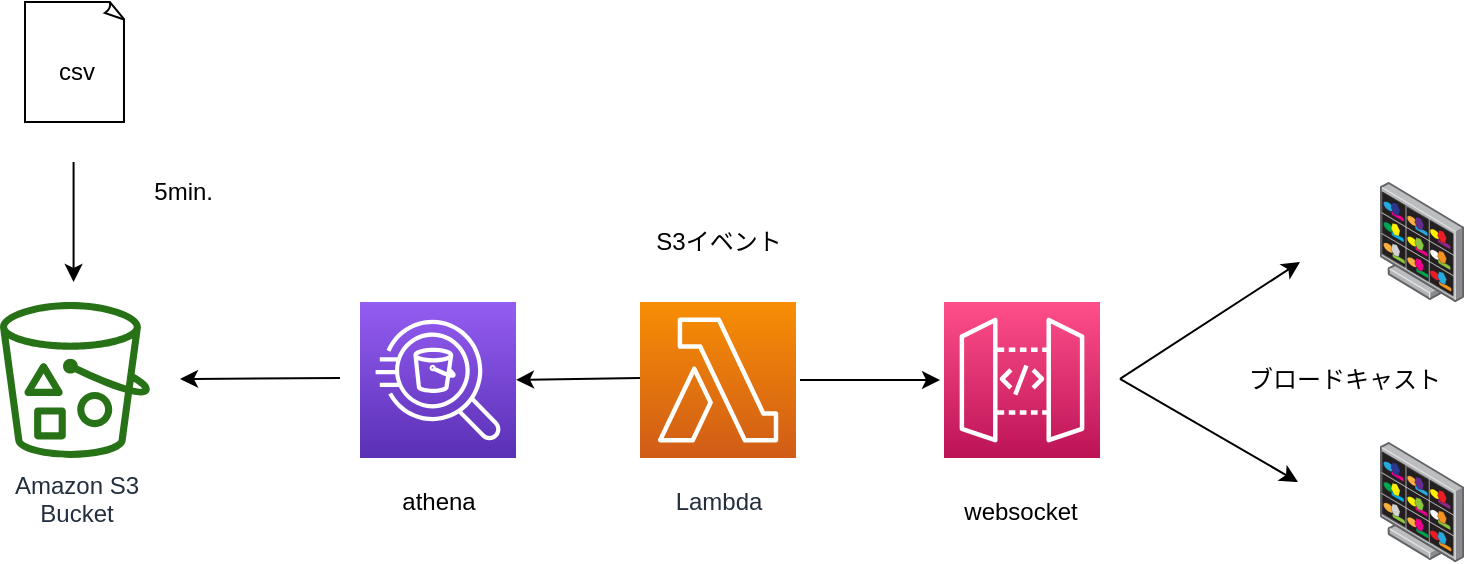 <mxfile version="21.5.0" type="github">
  <diagram id="Ht1M8jgEwFfnCIfOTk4-" name="Page-1">
    <mxGraphModel dx="1012" dy="2435" grid="1" gridSize="10" guides="1" tooltips="1" connect="1" arrows="1" fold="1" page="1" pageScale="1" pageWidth="1169" pageHeight="827" math="0" shadow="0">
      <root>
        <mxCell id="0" />
        <mxCell id="1" parent="0" />
        <mxCell id="UEzPUAAOIrF-is8g5C7q-158" value="Amazon S3&lt;br&gt;Bucket&lt;br&gt;" style="outlineConnect=0;fontColor=#232F3E;gradientColor=none;fillColor=#277116;strokeColor=none;dashed=0;verticalLabelPosition=bottom;verticalAlign=top;align=center;html=1;fontSize=12;fontStyle=0;aspect=fixed;pointerEvents=1;shape=mxgraph.aws4.bucket_with_objects;labelBackgroundColor=#ffffff;" parent="1" vertex="1">
          <mxGeometry x="200" y="-1400" width="75" height="78" as="geometry" />
        </mxCell>
        <mxCell id="jYt_QzySd-E0bAOZYsy2-1" value="Lambda" style="outlineConnect=0;fontColor=#232F3E;gradientColor=#F78E04;gradientDirection=north;fillColor=#D05C17;strokeColor=#ffffff;dashed=0;verticalLabelPosition=bottom;verticalAlign=top;align=center;html=1;fontSize=12;fontStyle=0;aspect=fixed;shape=mxgraph.aws4.resourceIcon;resIcon=mxgraph.aws4.lambda;labelBackgroundColor=#ffffff;spacingTop=8;" vertex="1" parent="1">
          <mxGeometry x="520" y="-1400" width="78" height="78" as="geometry" />
        </mxCell>
        <mxCell id="jYt_QzySd-E0bAOZYsy2-2" value="" style="sketch=0;points=[[0,0,0],[0.25,0,0],[0.5,0,0],[0.75,0,0],[1,0,0],[0,1,0],[0.25,1,0],[0.5,1,0],[0.75,1,0],[1,1,0],[0,0.25,0],[0,0.5,0],[0,0.75,0],[1,0.25,0],[1,0.5,0],[1,0.75,0]];outlineConnect=0;fontColor=#232F3E;gradientColor=#FF4F8B;gradientDirection=north;fillColor=#BC1356;strokeColor=#ffffff;dashed=0;verticalLabelPosition=bottom;verticalAlign=top;align=center;html=1;fontSize=12;fontStyle=0;aspect=fixed;shape=mxgraph.aws4.resourceIcon;resIcon=mxgraph.aws4.api_gateway;" vertex="1" parent="1">
          <mxGeometry x="672" y="-1400" width="78" height="78" as="geometry" />
        </mxCell>
        <mxCell id="jYt_QzySd-E0bAOZYsy2-3" value="" style="whiteSpace=wrap;html=1;shape=mxgraph.basic.document" vertex="1" parent="1">
          <mxGeometry x="212.5" y="-1550" width="50" height="60" as="geometry" />
        </mxCell>
        <mxCell id="jYt_QzySd-E0bAOZYsy2-4" value="" style="endArrow=classic;html=1;rounded=0;" edge="1" parent="1">
          <mxGeometry width="50" height="50" relative="1" as="geometry">
            <mxPoint x="236.79" y="-1470" as="sourcePoint" />
            <mxPoint x="236.79" y="-1410" as="targetPoint" />
          </mxGeometry>
        </mxCell>
        <mxCell id="jYt_QzySd-E0bAOZYsy2-5" value="websocket" style="text;html=1;align=center;verticalAlign=middle;resizable=0;points=[];autosize=1;strokeColor=none;fillColor=none;" vertex="1" parent="1">
          <mxGeometry x="670" y="-1310" width="80" height="30" as="geometry" />
        </mxCell>
        <mxCell id="jYt_QzySd-E0bAOZYsy2-6" value="" style="endArrow=classic;html=1;rounded=0;" edge="1" parent="1">
          <mxGeometry width="50" height="50" relative="1" as="geometry">
            <mxPoint x="370" y="-1362" as="sourcePoint" />
            <mxPoint x="290" y="-1361.5" as="targetPoint" />
          </mxGeometry>
        </mxCell>
        <mxCell id="jYt_QzySd-E0bAOZYsy2-7" value="" style="endArrow=classic;html=1;rounded=0;" edge="1" parent="1">
          <mxGeometry width="50" height="50" relative="1" as="geometry">
            <mxPoint x="600" y="-1361" as="sourcePoint" />
            <mxPoint x="670" y="-1361" as="targetPoint" />
          </mxGeometry>
        </mxCell>
        <mxCell id="jYt_QzySd-E0bAOZYsy2-8" value="" style="endArrow=classic;html=1;rounded=0;" edge="1" parent="1">
          <mxGeometry width="50" height="50" relative="1" as="geometry">
            <mxPoint x="760" y="-1361.59" as="sourcePoint" />
            <mxPoint x="850" y="-1420" as="targetPoint" />
          </mxGeometry>
        </mxCell>
        <mxCell id="jYt_QzySd-E0bAOZYsy2-9" value="" style="endArrow=classic;html=1;rounded=0;" edge="1" parent="1">
          <mxGeometry width="50" height="50" relative="1" as="geometry">
            <mxPoint x="760" y="-1361.59" as="sourcePoint" />
            <mxPoint x="849" y="-1310" as="targetPoint" />
          </mxGeometry>
        </mxCell>
        <mxCell id="jYt_QzySd-E0bAOZYsy2-11" value="" style="image;points=[];aspect=fixed;html=1;align=center;shadow=0;dashed=0;image=img/lib/allied_telesis/security/DVS_Surveillance_Monitor.svg;" vertex="1" parent="1">
          <mxGeometry x="890" y="-1460" width="42" height="60" as="geometry" />
        </mxCell>
        <mxCell id="jYt_QzySd-E0bAOZYsy2-12" value="" style="image;points=[];aspect=fixed;html=1;align=center;shadow=0;dashed=0;image=img/lib/allied_telesis/security/DVS_Surveillance_Monitor.svg;" vertex="1" parent="1">
          <mxGeometry x="890" y="-1330" width="42" height="60" as="geometry" />
        </mxCell>
        <mxCell id="jYt_QzySd-E0bAOZYsy2-14" value="S3イベント" style="text;html=1;align=center;verticalAlign=middle;resizable=0;points=[];autosize=1;strokeColor=none;fillColor=none;" vertex="1" parent="1">
          <mxGeometry x="514" y="-1445" width="90" height="30" as="geometry" />
        </mxCell>
        <mxCell id="jYt_QzySd-E0bAOZYsy2-15" value="ブロードキャスト" style="text;html=1;align=center;verticalAlign=middle;resizable=0;points=[];autosize=1;strokeColor=none;fillColor=none;" vertex="1" parent="1">
          <mxGeometry x="812" y="-1376" width="120" height="30" as="geometry" />
        </mxCell>
        <mxCell id="jYt_QzySd-E0bAOZYsy2-16" value="csv" style="text;html=1;align=center;verticalAlign=middle;resizable=0;points=[];autosize=1;strokeColor=none;fillColor=none;" vertex="1" parent="1">
          <mxGeometry x="217.5" y="-1530" width="40" height="30" as="geometry" />
        </mxCell>
        <mxCell id="jYt_QzySd-E0bAOZYsy2-17" value="" style="sketch=0;points=[[0,0,0],[0.25,0,0],[0.5,0,0],[0.75,0,0],[1,0,0],[0,1,0],[0.25,1,0],[0.5,1,0],[0.75,1,0],[1,1,0],[0,0.25,0],[0,0.5,0],[0,0.75,0],[1,0.25,0],[1,0.5,0],[1,0.75,0]];outlineConnect=0;fontColor=#232F3E;gradientColor=#945DF2;gradientDirection=north;fillColor=#5A30B5;strokeColor=#ffffff;dashed=0;verticalLabelPosition=bottom;verticalAlign=top;align=center;html=1;fontSize=12;fontStyle=0;aspect=fixed;shape=mxgraph.aws4.resourceIcon;resIcon=mxgraph.aws4.athena;" vertex="1" parent="1">
          <mxGeometry x="380" y="-1400" width="78" height="78" as="geometry" />
        </mxCell>
        <mxCell id="jYt_QzySd-E0bAOZYsy2-18" value="athena" style="text;html=1;align=center;verticalAlign=middle;resizable=0;points=[];autosize=1;strokeColor=none;fillColor=none;" vertex="1" parent="1">
          <mxGeometry x="389" y="-1315" width="60" height="30" as="geometry" />
        </mxCell>
        <mxCell id="jYt_QzySd-E0bAOZYsy2-19" value="" style="endArrow=classic;html=1;rounded=0;" edge="1" parent="1">
          <mxGeometry width="50" height="50" relative="1" as="geometry">
            <mxPoint x="520" y="-1362" as="sourcePoint" />
            <mxPoint x="458" y="-1361.09" as="targetPoint" />
          </mxGeometry>
        </mxCell>
        <mxCell id="jYt_QzySd-E0bAOZYsy2-20" value="5min.&amp;nbsp;" style="text;html=1;align=center;verticalAlign=middle;resizable=0;points=[];autosize=1;strokeColor=none;fillColor=none;" vertex="1" parent="1">
          <mxGeometry x="262.5" y="-1470" width="60" height="30" as="geometry" />
        </mxCell>
      </root>
    </mxGraphModel>
  </diagram>
</mxfile>
